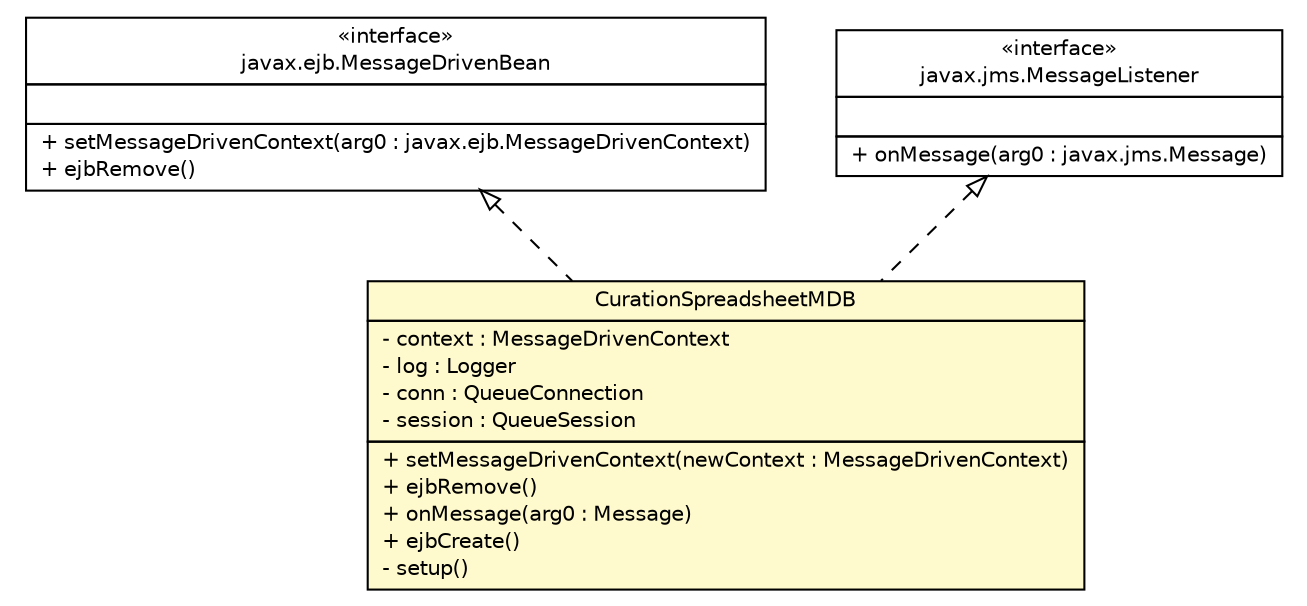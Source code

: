 #!/usr/local/bin/dot
#
# Class diagram 
# Generated by UmlGraph version 4.8 (http://www.spinellis.gr/sw/umlgraph)
#

digraph G {
	edge [fontname="Helvetica",fontsize=10,labelfontname="Helvetica",labelfontsize=10];
	node [fontname="Helvetica",fontsize=10,shape=plaintext];
	// gov.nih.nci.ncia.jms.CurationSpreadsheetMDB
	c38535 [label=<<table border="0" cellborder="1" cellspacing="0" cellpadding="2" port="p" bgcolor="lemonChiffon" href="./CurationSpreadsheetMDB.html">
		<tr><td><table border="0" cellspacing="0" cellpadding="1">
			<tr><td> CurationSpreadsheetMDB </td></tr>
		</table></td></tr>
		<tr><td><table border="0" cellspacing="0" cellpadding="1">
			<tr><td align="left"> - context : MessageDrivenContext </td></tr>
			<tr><td align="left"> - log : Logger </td></tr>
			<tr><td align="left"> - conn : QueueConnection </td></tr>
			<tr><td align="left"> - session : QueueSession </td></tr>
		</table></td></tr>
		<tr><td><table border="0" cellspacing="0" cellpadding="1">
			<tr><td align="left"> + setMessageDrivenContext(newContext : MessageDrivenContext) </td></tr>
			<tr><td align="left"> + ejbRemove() </td></tr>
			<tr><td align="left"> + onMessage(arg0 : Message) </td></tr>
			<tr><td align="left"> + ejbCreate() </td></tr>
			<tr><td align="left"> - setup() </td></tr>
		</table></td></tr>
		</table>>, fontname="Helvetica", fontcolor="black", fontsize=10.0];
	//gov.nih.nci.ncia.jms.CurationSpreadsheetMDB implements javax.ejb.MessageDrivenBean
	c38663:p -> c38535:p [dir=back,arrowtail=empty,style=dashed];
	//gov.nih.nci.ncia.jms.CurationSpreadsheetMDB implements javax.jms.MessageListener
	c38664:p -> c38535:p [dir=back,arrowtail=empty,style=dashed];
	// javax.jms.MessageListener
	c38664 [label=<<table border="0" cellborder="1" cellspacing="0" cellpadding="2" port="p" href="http://java.sun.com/j2se/1.4.2/docs/api/javax/jms/MessageListener.html">
		<tr><td><table border="0" cellspacing="0" cellpadding="1">
			<tr><td> &laquo;interface&raquo; </td></tr>
			<tr><td> javax.jms.MessageListener </td></tr>
		</table></td></tr>
		<tr><td><table border="0" cellspacing="0" cellpadding="1">
			<tr><td align="left">  </td></tr>
		</table></td></tr>
		<tr><td><table border="0" cellspacing="0" cellpadding="1">
			<tr><td align="left"> + onMessage(arg0 : javax.jms.Message) </td></tr>
		</table></td></tr>
		</table>>, fontname="Helvetica", fontcolor="black", fontsize=10.0];
	// javax.ejb.MessageDrivenBean
	c38663 [label=<<table border="0" cellborder="1" cellspacing="0" cellpadding="2" port="p" href="http://java.sun.com/j2se/1.4.2/docs/api/javax/ejb/MessageDrivenBean.html">
		<tr><td><table border="0" cellspacing="0" cellpadding="1">
			<tr><td> &laquo;interface&raquo; </td></tr>
			<tr><td> javax.ejb.MessageDrivenBean </td></tr>
		</table></td></tr>
		<tr><td><table border="0" cellspacing="0" cellpadding="1">
			<tr><td align="left">  </td></tr>
		</table></td></tr>
		<tr><td><table border="0" cellspacing="0" cellpadding="1">
			<tr><td align="left"> + setMessageDrivenContext(arg0 : javax.ejb.MessageDrivenContext) </td></tr>
			<tr><td align="left"> + ejbRemove() </td></tr>
		</table></td></tr>
		</table>>, fontname="Helvetica", fontcolor="black", fontsize=10.0];
}

